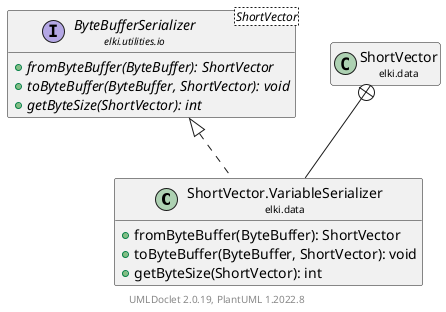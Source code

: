 @startuml
    remove .*\.(Instance|Par|Parameterizer|Factory)$
    set namespaceSeparator none
    hide empty fields
    hide empty methods

    class "<size:14>ShortVector.VariableSerializer\n<size:10>elki.data" as elki.data.ShortVector.VariableSerializer [[ShortVector.VariableSerializer.html]] {
        +fromByteBuffer(ByteBuffer): ShortVector
        +toByteBuffer(ByteBuffer, ShortVector): void
        +getByteSize(ShortVector): int
    }

    interface "<size:14>ByteBufferSerializer\n<size:10>elki.utilities.io" as elki.utilities.io.ByteBufferSerializer<ShortVector> [[../utilities/io/ByteBufferSerializer.html]] {
        {abstract} +fromByteBuffer(ByteBuffer): ShortVector
        {abstract} +toByteBuffer(ByteBuffer, ShortVector): void
        {abstract} +getByteSize(ShortVector): int
    }
    class "<size:14>ShortVector\n<size:10>elki.data" as elki.data.ShortVector [[ShortVector.html]]

    elki.utilities.io.ByteBufferSerializer <|.. elki.data.ShortVector.VariableSerializer
    elki.data.ShortVector +-- elki.data.ShortVector.VariableSerializer

    center footer UMLDoclet 2.0.19, PlantUML 1.2022.8
@enduml
